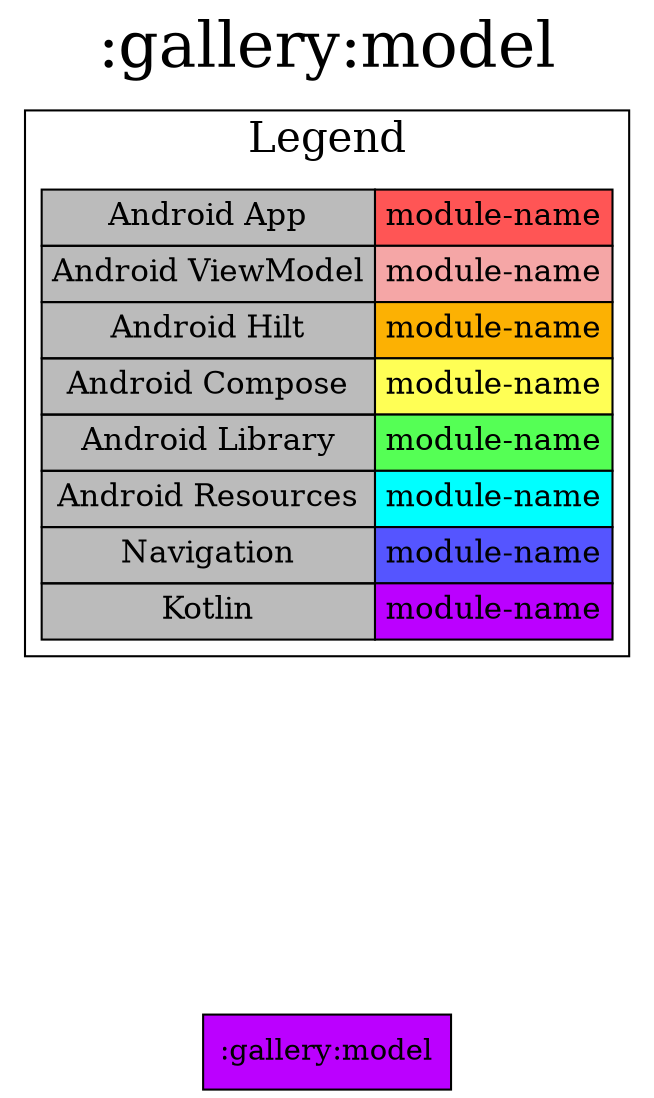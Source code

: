 digraph {
edge ["dir"="forward"]
graph ["dpi"="100","label"=":gallery:model","labelloc"="t","fontsize"="30","ranksep"="2.5","rankdir"="TB"]
node ["style"="filled"]
":gallery:model" ["fillcolor"="#BB00FF","shape"="box"]
{
edge ["dir"="none"]
graph ["rank"="same"]
}
subgraph "cluster_legend" {
edge ["dir"="none"]
graph ["label"="Legend","fontsize"="20"]
"Legend" ["style"="filled","fillcolor"="#bbbbbb","shape"="none","margin"="0","fontsize"="15","label"=<
<TABLE BORDER="0" CELLBORDER="1" CELLSPACING="0" CELLPADDING="4">
<TR><TD>Android App</TD><TD BGCOLOR="#FF5555">module-name</TD></TR>
<TR><TD>Android ViewModel</TD><TD BGCOLOR="#F5A6A6">module-name</TD></TR>
<TR><TD>Android Hilt</TD><TD BGCOLOR="#FCB103">module-name</TD></TR>
<TR><TD>Android Compose</TD><TD BGCOLOR="#FFFF55">module-name</TD></TR>
<TR><TD>Android Library</TD><TD BGCOLOR="#55FF55">module-name</TD></TR>
<TR><TD>Android Resources</TD><TD BGCOLOR="#00FFFF">module-name</TD></TR>
<TR><TD>Navigation</TD><TD BGCOLOR="#5555FF">module-name</TD></TR>
<TR><TD>Kotlin</TD><TD BGCOLOR="#BB00FF">module-name</TD></TR>
</TABLE>
>]
} -> ":gallery:model" ["style"="invis"]
}